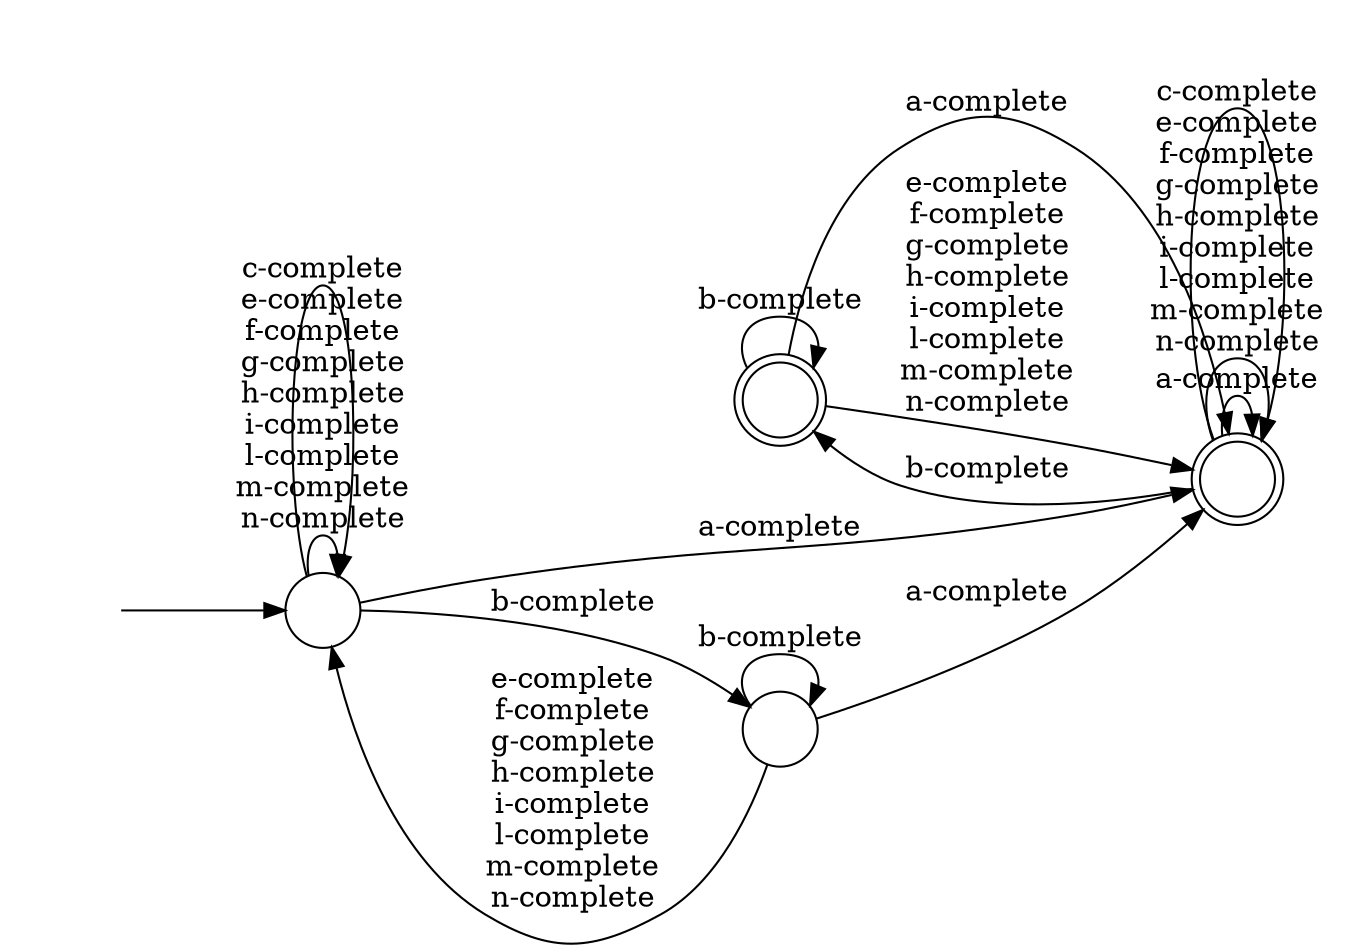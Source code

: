 digraph Automaton {
  rankdir = LR;
  0 [shape=doublecircle,label=""];
  0 -> 3 [label="a-complete"]
  0 -> 0 [label="b-complete"]
  0 -> 3 [label="e-complete\nf-complete\ng-complete\nh-complete\ni-complete\nl-complete\nm-complete\nn-complete"]
  1 [shape=circle,label=""];
  initial [shape=plaintext,label=""];
  initial -> 1
  1 -> 3 [label="a-complete"]
  1 -> 2 [label="b-complete"]
  1 -> 1 [label="e-complete\nf-complete\ng-complete\nh-complete\ni-complete\nl-complete\nm-complete\nn-complete"]
  1 -> 1 [label="c-complete"]
  2 [shape=circle,label=""];
  2 -> 3 [label="a-complete"]
  2 -> 2 [label="b-complete"]
  2 -> 1 [label="e-complete\nf-complete\ng-complete\nh-complete\ni-complete\nl-complete\nm-complete\nn-complete"]
  3 [shape=doublecircle,label=""];
  3 -> 3 [label="a-complete"]
  3 -> 0 [label="b-complete"]
  3 -> 3 [label="e-complete\nf-complete\ng-complete\nh-complete\ni-complete\nl-complete\nm-complete\nn-complete"]
  3 -> 3 [label="c-complete"]
}

